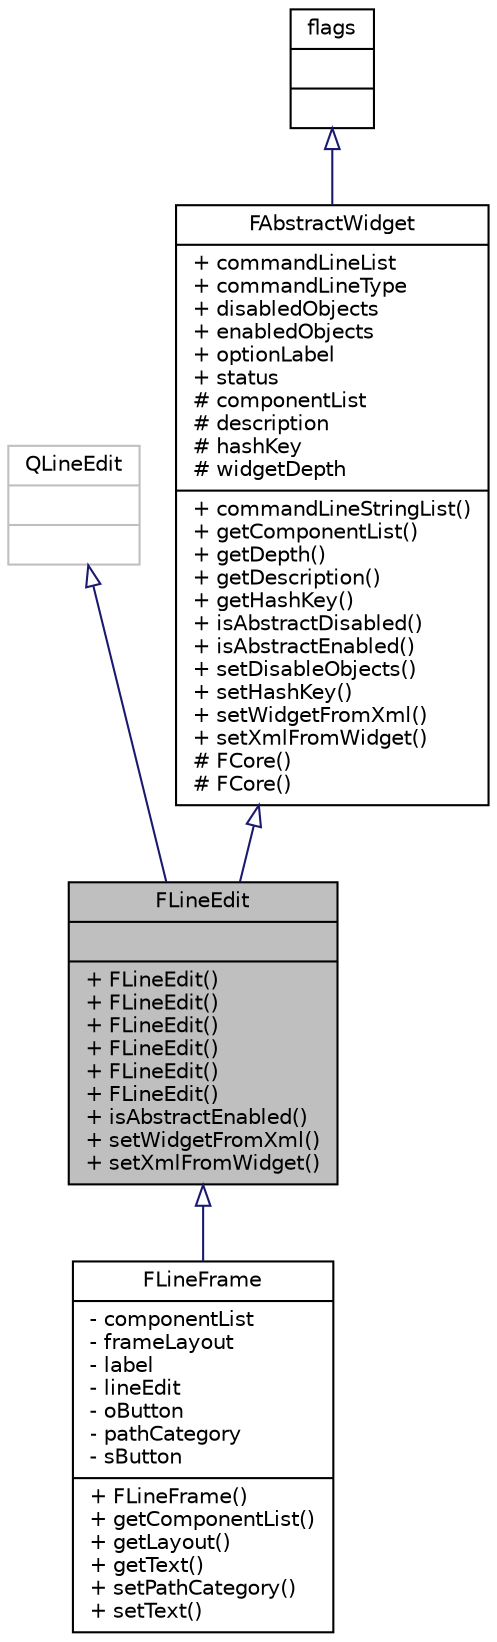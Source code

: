 digraph "FLineEdit"
{
 // INTERACTIVE_SVG=YES
  edge [fontname="Helvetica",fontsize="10",labelfontname="Helvetica",labelfontsize="10"];
  node [fontname="Helvetica",fontsize="10",shape=record];
  Node0 [label="{FLineEdit\n||+ FLineEdit()\l+ FLineEdit()\l+ FLineEdit()\l+ FLineEdit()\l+ FLineEdit()\l+ FLineEdit()\l+ isAbstractEnabled()\l+ setWidgetFromXml()\l+ setXmlFromWidget()\l}",height=0.2,width=0.4,color="black", fillcolor="grey75", style="filled", fontcolor="black"];
  Node1 -> Node0 [dir="back",color="midnightblue",fontsize="10",style="solid",arrowtail="onormal",fontname="Helvetica"];
  Node1 [label="{QLineEdit\n||}",height=0.2,width=0.4,color="grey75", fillcolor="white", style="filled"];
  Node2 -> Node0 [dir="back",color="midnightblue",fontsize="10",style="solid",arrowtail="onormal",fontname="Helvetica"];
  Node2 [label="{FAbstractWidget\n|+ commandLineList\l+ commandLineType\l+ disabledObjects\l+ enabledObjects\l+ optionLabel\l+ status\l# componentList\l# description\l# hashKey\l# widgetDepth\l|+ commandLineStringList()\l+ getComponentList()\l+ getDepth()\l+ getDescription()\l+ getHashKey()\l+ isAbstractDisabled()\l+ isAbstractEnabled()\l+ setDisableObjects()\l+ setHashKey()\l+ setWidgetFromXml()\l+ setXmlFromWidget()\l# FCore()\l# FCore()\l}",height=0.2,width=0.4,color="black", fillcolor="white", style="filled",URL="$class_f_abstract_widget.html"];
  Node3 -> Node2 [dir="back",color="midnightblue",fontsize="10",style="solid",arrowtail="onormal",fontname="Helvetica"];
  Node3 [label="{flags\n||}",height=0.2,width=0.4,color="black", fillcolor="white", style="filled",URL="$classflags.html"];
  Node0 -> Node4 [dir="back",color="midnightblue",fontsize="10",style="solid",arrowtail="onormal",fontname="Helvetica"];
  Node4 [label="{FLineFrame\n|- componentList\l- frameLayout\l- label\l- lineEdit\l- oButton\l- pathCategory\l- sButton\l|+ FLineFrame()\l+ getComponentList()\l+ getLayout()\l+ getText()\l+ setPathCategory()\l+ setText()\l}",height=0.2,width=0.4,color="black", fillcolor="white", style="filled",URL="$class_f_line_frame.html",tooltip="Ligne de saisie de texte FLineEdit enrichie de fonctionnalités. "];
}
